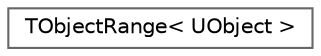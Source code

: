 digraph "Graphical Class Hierarchy"
{
 // INTERACTIVE_SVG=YES
 // LATEX_PDF_SIZE
  bgcolor="transparent";
  edge [fontname=Helvetica,fontsize=10,labelfontname=Helvetica,labelfontsize=10];
  node [fontname=Helvetica,fontsize=10,shape=box,height=0.2,width=0.4];
  rankdir="LR";
  Node0 [id="Node000000",label="TObjectRange\< UObject \>",height=0.2,width=0.4,color="grey40", fillcolor="white", style="filled",URL="$d2/d2b/structTObjectRange_3_01UObject_01_4.html",tooltip=" "];
}

